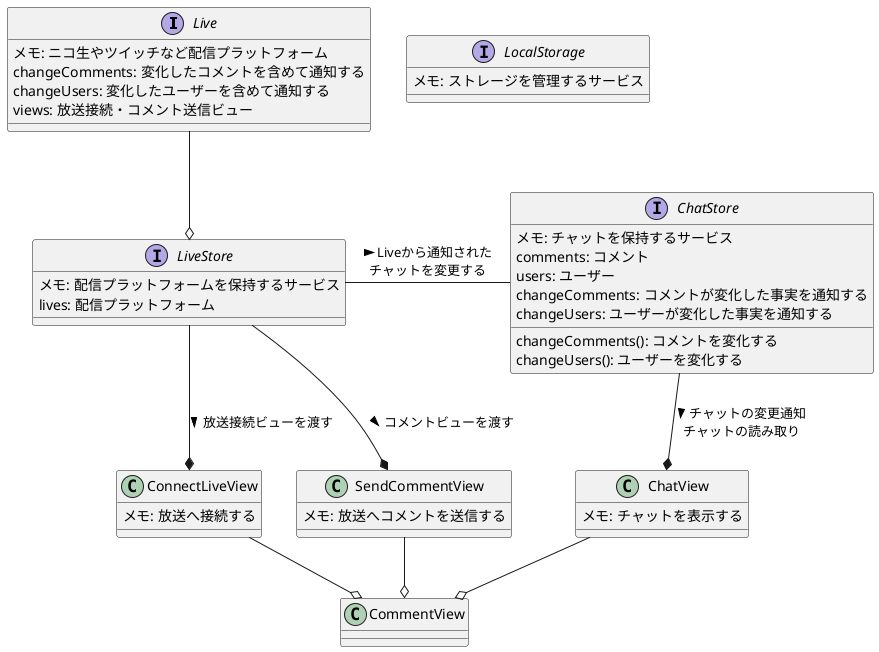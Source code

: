 ' プレビューは ALT + D
' 位置指定は A -[hidden]right- B

@startuml 配信プラットフォームからコメントビューへの流れ

interface Live {
  メモ: ニコ生やツイッチなど配信プラットフォーム
  changeComments: 変化したコメントを含めて通知する
  changeUsers: 変化したユーザーを含めて通知する
  views: 放送接続・コメント送信ビュー
}


' サービス
interface LiveStore {
  メモ: 配信プラットフォームを保持するサービス
  lives: 配信プラットフォーム
}
interface ChatStore {
  メモ: チャットを保持するサービス
  comments: コメント
  users: ユーザー
  changeComments: コメントが変化した事実を通知する
  changeUsers: ユーザーが変化した事実を通知する
  changeComments(): コメントを変化する
  changeUsers(): ユーザーを変化する
}

Live --o LiveStore

LiveStore --* ConnectLiveView :> 放送接続ビューを渡す
LiveStore --* SendCommentView :> コメントビューを渡す

ChatStore --* ChatView :> チャットの変更通知\nチャットの読み取り

LiveStore - ChatStore :> Liveから通知された\nチャットを変更する


' コメントビューの実装
class ChatView {
  メモ: チャットを表示する
}
class ConnectLiveView {
  メモ: 放送へ接続する
}
class SendCommentView {
  メモ: 放送へコメントを送信する
}

ChatView --o CommentView
ConnectLiveView --o CommentView
SendCommentView --o CommentView

class CommentView


' その他のサービス
interface LocalStorage {
  メモ: ストレージを管理するサービス
}


@enduml
